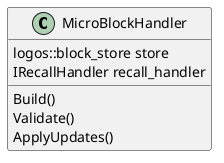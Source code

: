 @startuml

MicroBlockHandler : logos::block_store store
MicroBlockHandler : IRecallHandler recall_handler

MicroBlockHandler : Build()
MicroBlockHandler : Validate()
MicroBlockHandler : ApplyUpdates()

@enduml